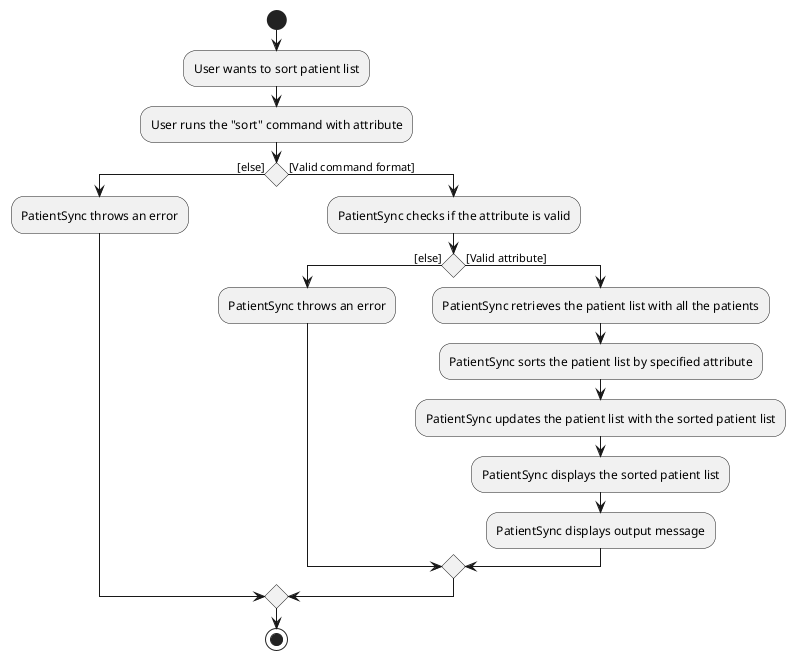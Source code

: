 @startuml
start
:User wants to sort patient list;
:User runs the "sort" command with attribute;
if () then ([else])
    :PatientSync throws an error;
else ([Valid command format])
    :PatientSync checks if the attribute is valid;
    if () then ([else])
        :PatientSync throws an error;
    else ([Valid attribute])
        :PatientSync retrieves the patient list with all the patients;
        :PatientSync sorts the patient list by specified attribute;
        :PatientSync updates the patient list with the sorted patient list;
        :PatientSync displays the sorted patient list;
        :PatientSync displays output message;
    endif
endif
stop
@enduml
